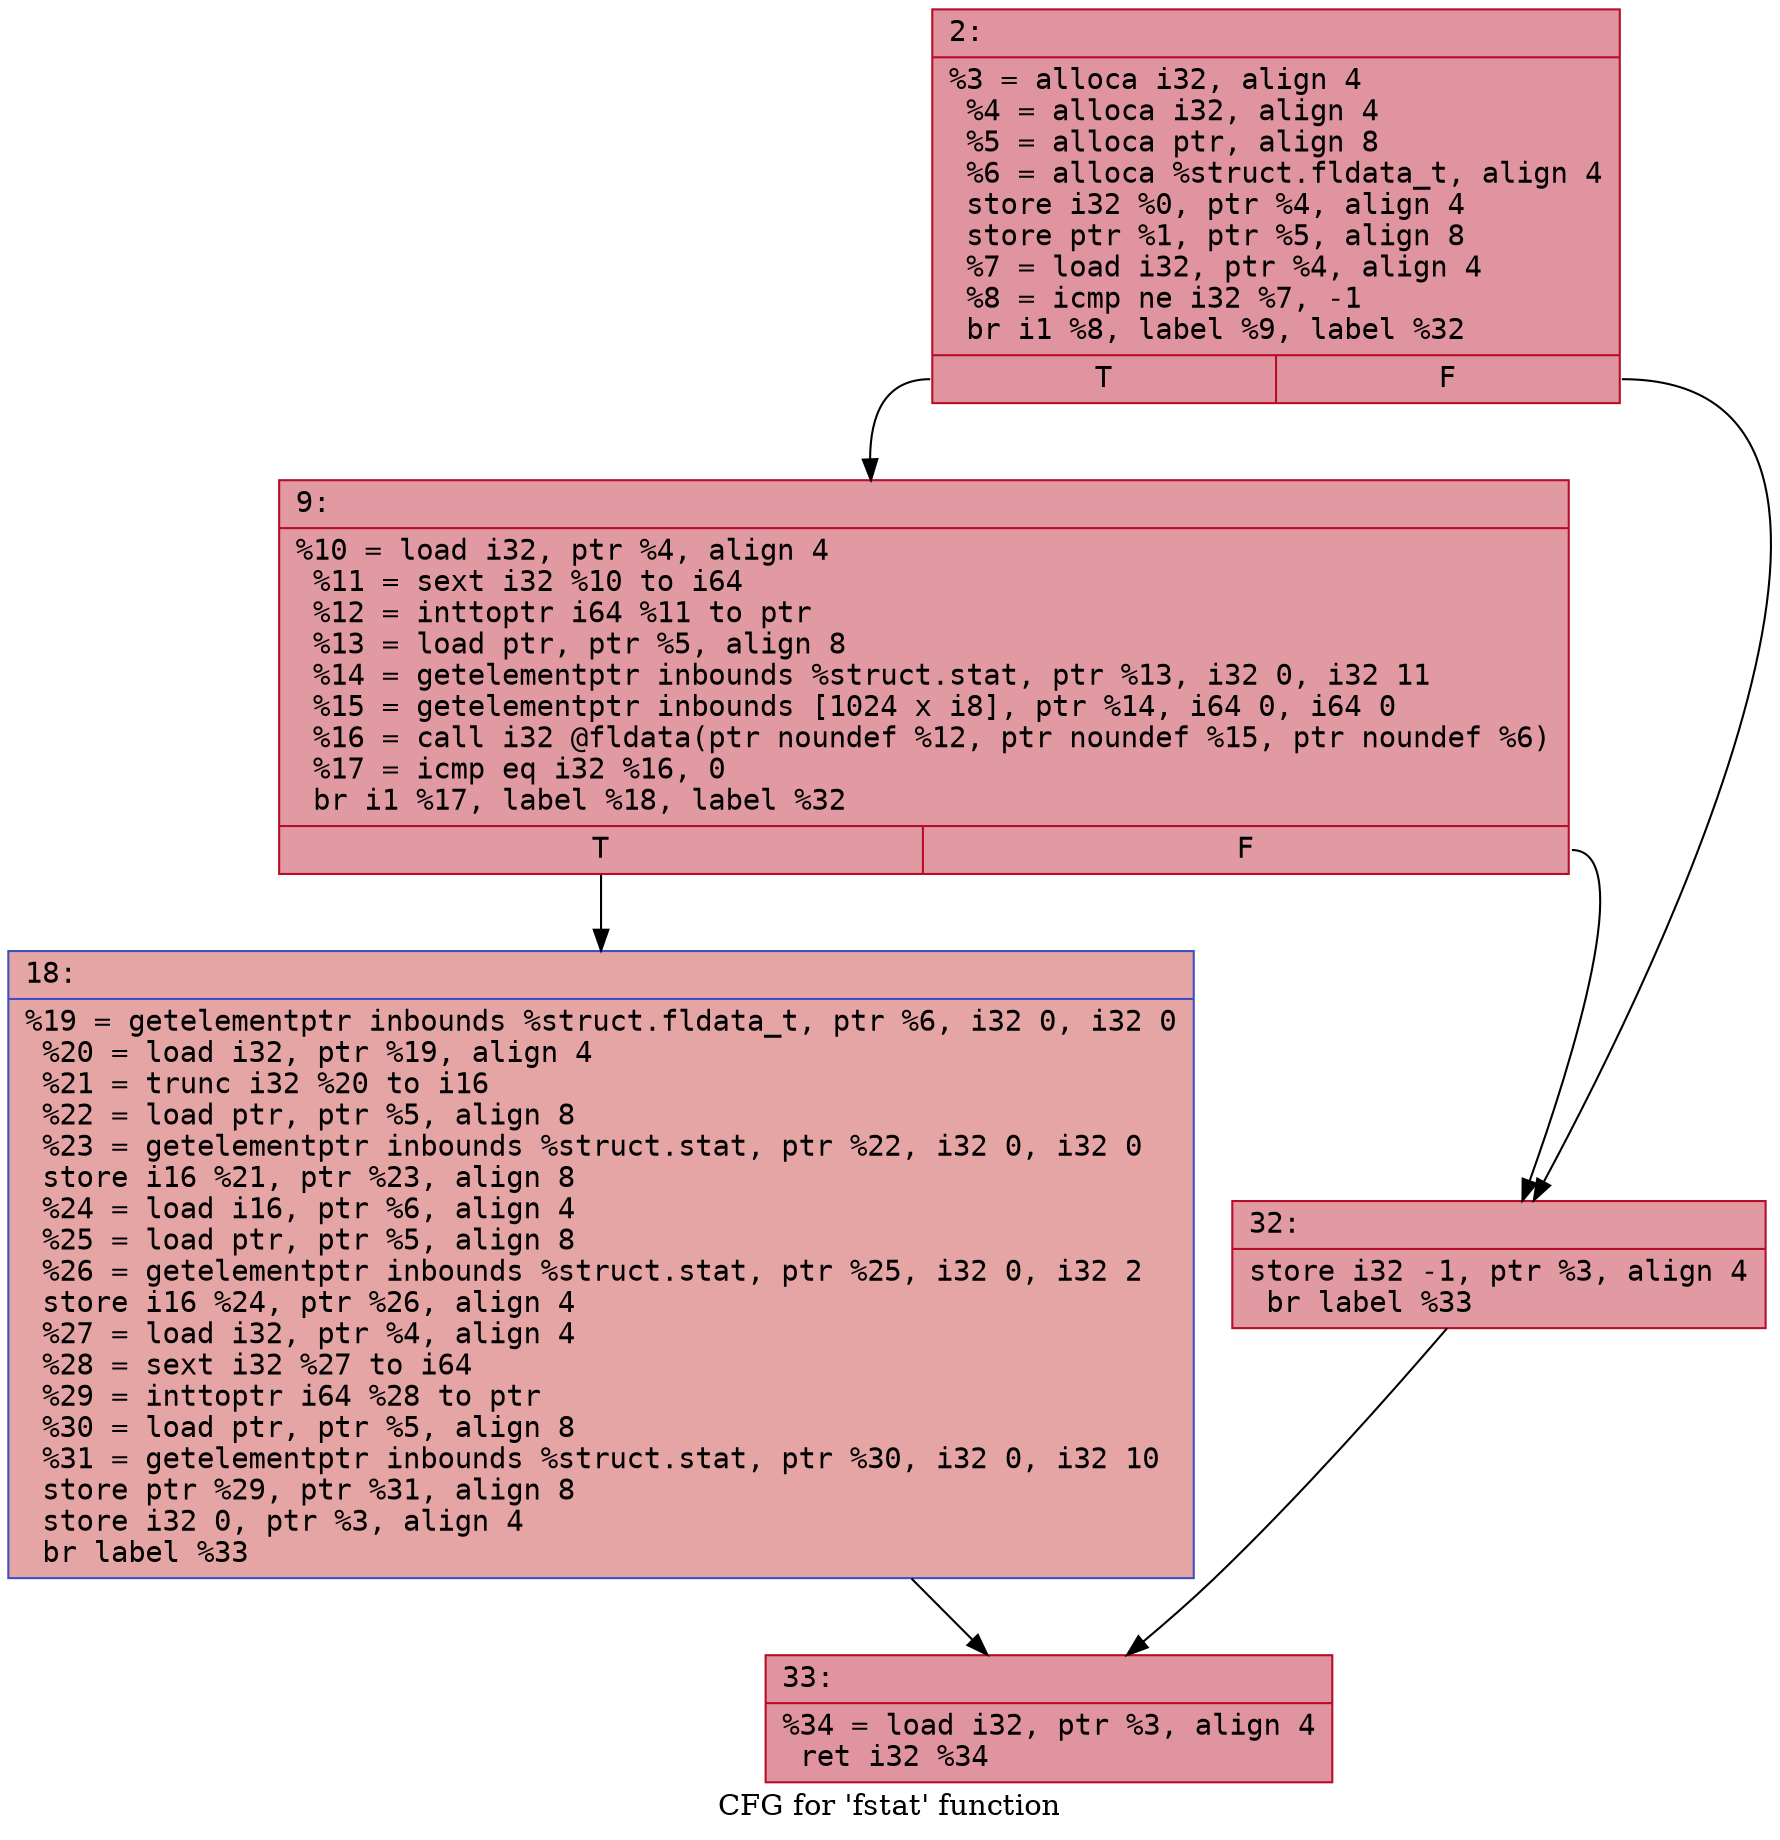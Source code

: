 digraph "CFG for 'fstat' function" {
	label="CFG for 'fstat' function";

	Node0x6000009d3de0 [shape=record,color="#b70d28ff", style=filled, fillcolor="#b70d2870" fontname="Courier",label="{2:\l|  %3 = alloca i32, align 4\l  %4 = alloca i32, align 4\l  %5 = alloca ptr, align 8\l  %6 = alloca %struct.fldata_t, align 4\l  store i32 %0, ptr %4, align 4\l  store ptr %1, ptr %5, align 8\l  %7 = load i32, ptr %4, align 4\l  %8 = icmp ne i32 %7, -1\l  br i1 %8, label %9, label %32\l|{<s0>T|<s1>F}}"];
	Node0x6000009d3de0:s0 -> Node0x6000009d3e30[tooltip="2 -> 9\nProbability 62.50%" ];
	Node0x6000009d3de0:s1 -> Node0x6000009d3ed0[tooltip="2 -> 32\nProbability 37.50%" ];
	Node0x6000009d3e30 [shape=record,color="#b70d28ff", style=filled, fillcolor="#bb1b2c70" fontname="Courier",label="{9:\l|  %10 = load i32, ptr %4, align 4\l  %11 = sext i32 %10 to i64\l  %12 = inttoptr i64 %11 to ptr\l  %13 = load ptr, ptr %5, align 8\l  %14 = getelementptr inbounds %struct.stat, ptr %13, i32 0, i32 11\l  %15 = getelementptr inbounds [1024 x i8], ptr %14, i64 0, i64 0\l  %16 = call i32 @fldata(ptr noundef %12, ptr noundef %15, ptr noundef %6)\l  %17 = icmp eq i32 %16, 0\l  br i1 %17, label %18, label %32\l|{<s0>T|<s1>F}}"];
	Node0x6000009d3e30:s0 -> Node0x6000009d3e80[tooltip="9 -> 18\nProbability 37.50%" ];
	Node0x6000009d3e30:s1 -> Node0x6000009d3ed0[tooltip="9 -> 32\nProbability 62.50%" ];
	Node0x6000009d3e80 [shape=record,color="#3d50c3ff", style=filled, fillcolor="#c5333470" fontname="Courier",label="{18:\l|  %19 = getelementptr inbounds %struct.fldata_t, ptr %6, i32 0, i32 0\l  %20 = load i32, ptr %19, align 4\l  %21 = trunc i32 %20 to i16\l  %22 = load ptr, ptr %5, align 8\l  %23 = getelementptr inbounds %struct.stat, ptr %22, i32 0, i32 0\l  store i16 %21, ptr %23, align 8\l  %24 = load i16, ptr %6, align 4\l  %25 = load ptr, ptr %5, align 8\l  %26 = getelementptr inbounds %struct.stat, ptr %25, i32 0, i32 2\l  store i16 %24, ptr %26, align 4\l  %27 = load i32, ptr %4, align 4\l  %28 = sext i32 %27 to i64\l  %29 = inttoptr i64 %28 to ptr\l  %30 = load ptr, ptr %5, align 8\l  %31 = getelementptr inbounds %struct.stat, ptr %30, i32 0, i32 10\l  store ptr %29, ptr %31, align 8\l  store i32 0, ptr %3, align 4\l  br label %33\l}"];
	Node0x6000009d3e80 -> Node0x6000009d3f20[tooltip="18 -> 33\nProbability 100.00%" ];
	Node0x6000009d3ed0 [shape=record,color="#b70d28ff", style=filled, fillcolor="#bb1b2c70" fontname="Courier",label="{32:\l|  store i32 -1, ptr %3, align 4\l  br label %33\l}"];
	Node0x6000009d3ed0 -> Node0x6000009d3f20[tooltip="32 -> 33\nProbability 100.00%" ];
	Node0x6000009d3f20 [shape=record,color="#b70d28ff", style=filled, fillcolor="#b70d2870" fontname="Courier",label="{33:\l|  %34 = load i32, ptr %3, align 4\l  ret i32 %34\l}"];
}
